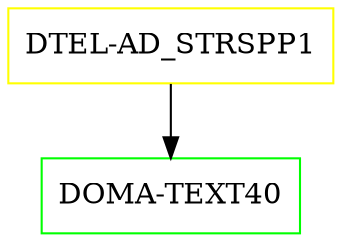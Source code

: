 digraph G {
  "DTEL-AD_STRSPP1" [shape=box,color=yellow];
  "DOMA-TEXT40" [shape=box,color=green,URL="./DOMA_TEXT40.html"];
  "DTEL-AD_STRSPP1" -> "DOMA-TEXT40";
}
